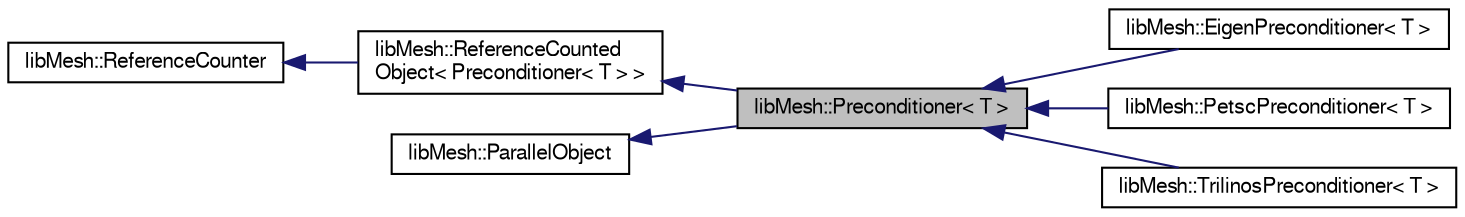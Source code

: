 digraph "libMesh::Preconditioner&lt; T &gt;"
{
  edge [fontname="FreeSans",fontsize="10",labelfontname="FreeSans",labelfontsize="10"];
  node [fontname="FreeSans",fontsize="10",shape=record];
  rankdir="LR";
  Node1 [label="libMesh::Preconditioner\< T \>",height=0.2,width=0.4,color="black", fillcolor="grey75", style="filled", fontcolor="black"];
  Node2 -> Node1 [dir="back",color="midnightblue",fontsize="10",style="solid",fontname="FreeSans"];
  Node2 [label="libMesh::ReferenceCounted\lObject\< Preconditioner\< T \> \>",height=0.2,width=0.4,color="black", fillcolor="white", style="filled",URL="$classlibMesh_1_1ReferenceCountedObject.html"];
  Node3 -> Node2 [dir="back",color="midnightblue",fontsize="10",style="solid",fontname="FreeSans"];
  Node3 [label="libMesh::ReferenceCounter",height=0.2,width=0.4,color="black", fillcolor="white", style="filled",URL="$classlibMesh_1_1ReferenceCounter.html"];
  Node4 -> Node1 [dir="back",color="midnightblue",fontsize="10",style="solid",fontname="FreeSans"];
  Node4 [label="libMesh::ParallelObject",height=0.2,width=0.4,color="black", fillcolor="white", style="filled",URL="$classlibMesh_1_1ParallelObject.html"];
  Node1 -> Node5 [dir="back",color="midnightblue",fontsize="10",style="solid",fontname="FreeSans"];
  Node5 [label="libMesh::EigenPreconditioner\< T \>",height=0.2,width=0.4,color="black", fillcolor="white", style="filled",URL="$classlibMesh_1_1EigenPreconditioner.html"];
  Node1 -> Node6 [dir="back",color="midnightblue",fontsize="10",style="solid",fontname="FreeSans"];
  Node6 [label="libMesh::PetscPreconditioner\< T \>",height=0.2,width=0.4,color="black", fillcolor="white", style="filled",URL="$classlibMesh_1_1PetscPreconditioner.html"];
  Node1 -> Node7 [dir="back",color="midnightblue",fontsize="10",style="solid",fontname="FreeSans"];
  Node7 [label="libMesh::TrilinosPreconditioner\< T \>",height=0.2,width=0.4,color="black", fillcolor="white", style="filled",URL="$classlibMesh_1_1TrilinosPreconditioner.html"];
}
